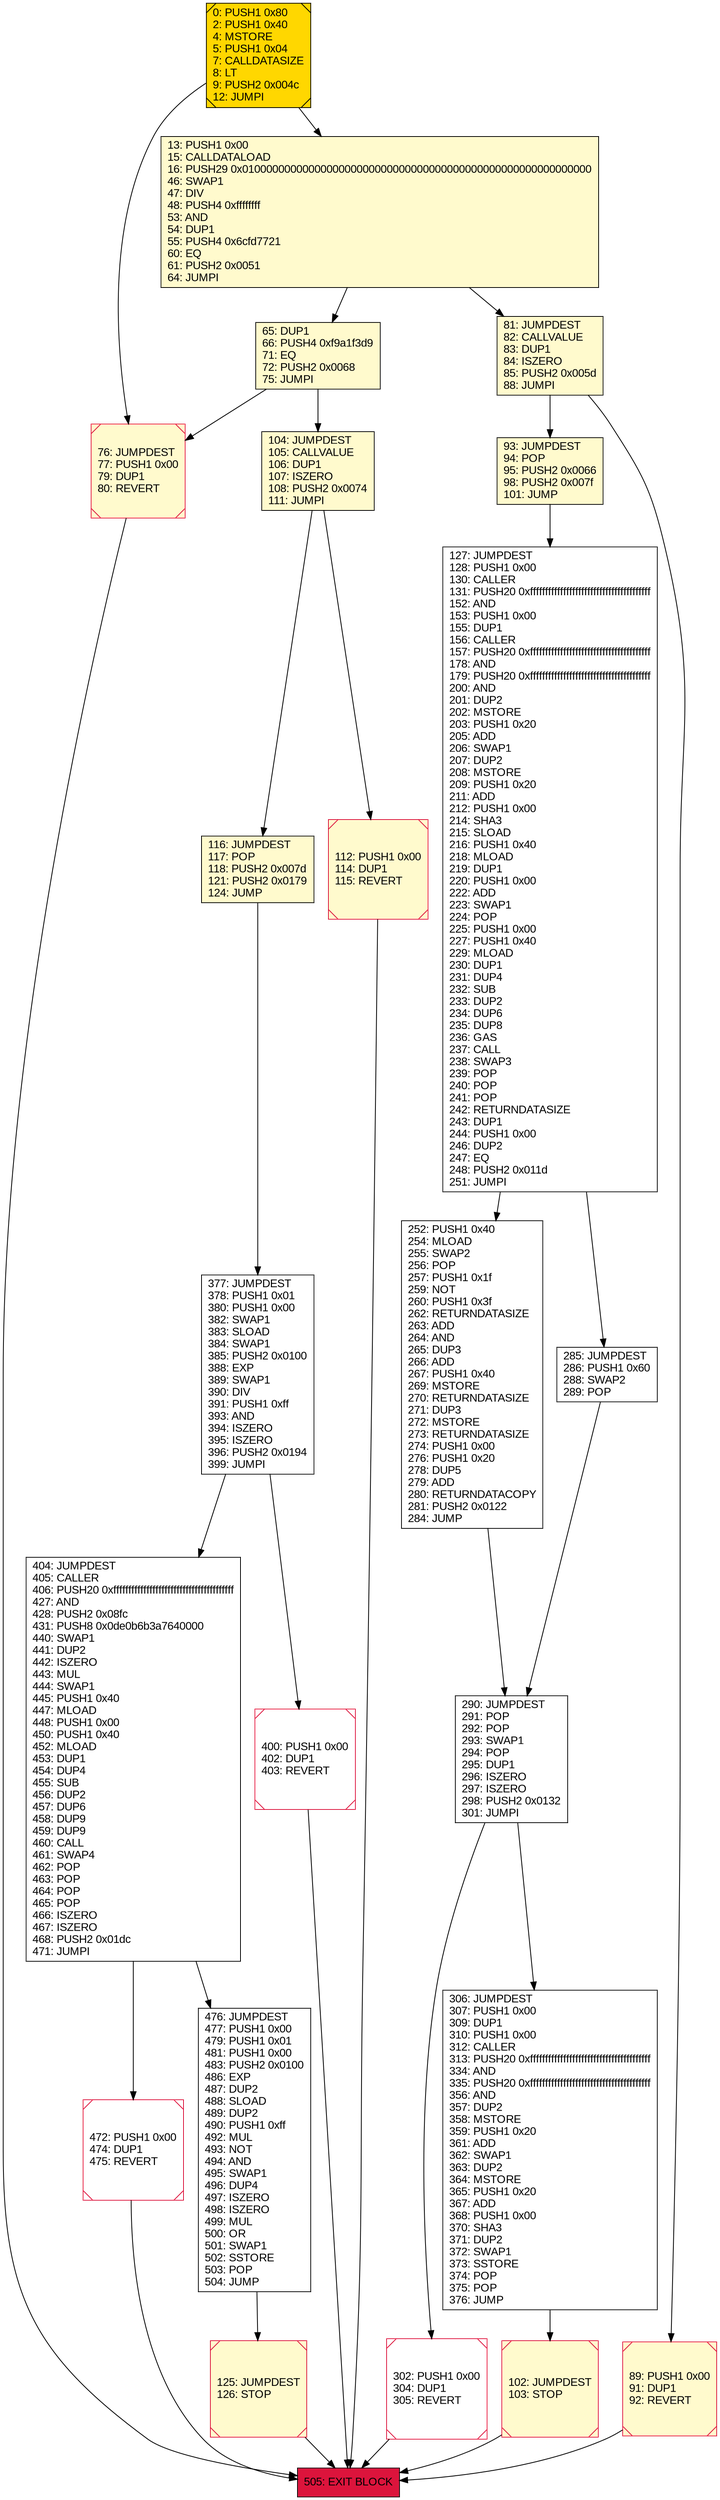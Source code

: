 digraph G {
bgcolor=transparent rankdir=UD;
node [shape=box style=filled color=black fillcolor=white fontname=arial fontcolor=black];
104 [label="104: JUMPDEST\l105: CALLVALUE\l106: DUP1\l107: ISZERO\l108: PUSH2 0x0074\l111: JUMPI\l" fillcolor=lemonchiffon ];
290 [label="290: JUMPDEST\l291: POP\l292: POP\l293: SWAP1\l294: POP\l295: DUP1\l296: ISZERO\l297: ISZERO\l298: PUSH2 0x0132\l301: JUMPI\l" ];
0 [label="0: PUSH1 0x80\l2: PUSH1 0x40\l4: MSTORE\l5: PUSH1 0x04\l7: CALLDATASIZE\l8: LT\l9: PUSH2 0x004c\l12: JUMPI\l" fillcolor=lemonchiffon shape=Msquare fillcolor=gold ];
76 [label="76: JUMPDEST\l77: PUSH1 0x00\l79: DUP1\l80: REVERT\l" fillcolor=lemonchiffon shape=Msquare color=crimson ];
125 [label="125: JUMPDEST\l126: STOP\l" fillcolor=lemonchiffon shape=Msquare color=crimson ];
252 [label="252: PUSH1 0x40\l254: MLOAD\l255: SWAP2\l256: POP\l257: PUSH1 0x1f\l259: NOT\l260: PUSH1 0x3f\l262: RETURNDATASIZE\l263: ADD\l264: AND\l265: DUP3\l266: ADD\l267: PUSH1 0x40\l269: MSTORE\l270: RETURNDATASIZE\l271: DUP3\l272: MSTORE\l273: RETURNDATASIZE\l274: PUSH1 0x00\l276: PUSH1 0x20\l278: DUP5\l279: ADD\l280: RETURNDATACOPY\l281: PUSH2 0x0122\l284: JUMP\l" ];
81 [label="81: JUMPDEST\l82: CALLVALUE\l83: DUP1\l84: ISZERO\l85: PUSH2 0x005d\l88: JUMPI\l" fillcolor=lemonchiffon ];
302 [label="302: PUSH1 0x00\l304: DUP1\l305: REVERT\l" shape=Msquare color=crimson ];
112 [label="112: PUSH1 0x00\l114: DUP1\l115: REVERT\l" fillcolor=lemonchiffon shape=Msquare color=crimson ];
400 [label="400: PUSH1 0x00\l402: DUP1\l403: REVERT\l" shape=Msquare color=crimson ];
13 [label="13: PUSH1 0x00\l15: CALLDATALOAD\l16: PUSH29 0x0100000000000000000000000000000000000000000000000000000000\l46: SWAP1\l47: DIV\l48: PUSH4 0xffffffff\l53: AND\l54: DUP1\l55: PUSH4 0x6cfd7721\l60: EQ\l61: PUSH2 0x0051\l64: JUMPI\l" fillcolor=lemonchiffon ];
65 [label="65: DUP1\l66: PUSH4 0xf9a1f3d9\l71: EQ\l72: PUSH2 0x0068\l75: JUMPI\l" fillcolor=lemonchiffon ];
102 [label="102: JUMPDEST\l103: STOP\l" fillcolor=lemonchiffon shape=Msquare color=crimson ];
306 [label="306: JUMPDEST\l307: PUSH1 0x00\l309: DUP1\l310: PUSH1 0x00\l312: CALLER\l313: PUSH20 0xffffffffffffffffffffffffffffffffffffffff\l334: AND\l335: PUSH20 0xffffffffffffffffffffffffffffffffffffffff\l356: AND\l357: DUP2\l358: MSTORE\l359: PUSH1 0x20\l361: ADD\l362: SWAP1\l363: DUP2\l364: MSTORE\l365: PUSH1 0x20\l367: ADD\l368: PUSH1 0x00\l370: SHA3\l371: DUP2\l372: SWAP1\l373: SSTORE\l374: POP\l375: POP\l376: JUMP\l" ];
476 [label="476: JUMPDEST\l477: PUSH1 0x00\l479: PUSH1 0x01\l481: PUSH1 0x00\l483: PUSH2 0x0100\l486: EXP\l487: DUP2\l488: SLOAD\l489: DUP2\l490: PUSH1 0xff\l492: MUL\l493: NOT\l494: AND\l495: SWAP1\l496: DUP4\l497: ISZERO\l498: ISZERO\l499: MUL\l500: OR\l501: SWAP1\l502: SSTORE\l503: POP\l504: JUMP\l" ];
93 [label="93: JUMPDEST\l94: POP\l95: PUSH2 0x0066\l98: PUSH2 0x007f\l101: JUMP\l" fillcolor=lemonchiffon ];
127 [label="127: JUMPDEST\l128: PUSH1 0x00\l130: CALLER\l131: PUSH20 0xffffffffffffffffffffffffffffffffffffffff\l152: AND\l153: PUSH1 0x00\l155: DUP1\l156: CALLER\l157: PUSH20 0xffffffffffffffffffffffffffffffffffffffff\l178: AND\l179: PUSH20 0xffffffffffffffffffffffffffffffffffffffff\l200: AND\l201: DUP2\l202: MSTORE\l203: PUSH1 0x20\l205: ADD\l206: SWAP1\l207: DUP2\l208: MSTORE\l209: PUSH1 0x20\l211: ADD\l212: PUSH1 0x00\l214: SHA3\l215: SLOAD\l216: PUSH1 0x40\l218: MLOAD\l219: DUP1\l220: PUSH1 0x00\l222: ADD\l223: SWAP1\l224: POP\l225: PUSH1 0x00\l227: PUSH1 0x40\l229: MLOAD\l230: DUP1\l231: DUP4\l232: SUB\l233: DUP2\l234: DUP6\l235: DUP8\l236: GAS\l237: CALL\l238: SWAP3\l239: POP\l240: POP\l241: POP\l242: RETURNDATASIZE\l243: DUP1\l244: PUSH1 0x00\l246: DUP2\l247: EQ\l248: PUSH2 0x011d\l251: JUMPI\l" ];
377 [label="377: JUMPDEST\l378: PUSH1 0x01\l380: PUSH1 0x00\l382: SWAP1\l383: SLOAD\l384: SWAP1\l385: PUSH2 0x0100\l388: EXP\l389: SWAP1\l390: DIV\l391: PUSH1 0xff\l393: AND\l394: ISZERO\l395: ISZERO\l396: PUSH2 0x0194\l399: JUMPI\l" ];
89 [label="89: PUSH1 0x00\l91: DUP1\l92: REVERT\l" fillcolor=lemonchiffon shape=Msquare color=crimson ];
505 [label="505: EXIT BLOCK\l" fillcolor=crimson ];
404 [label="404: JUMPDEST\l405: CALLER\l406: PUSH20 0xffffffffffffffffffffffffffffffffffffffff\l427: AND\l428: PUSH2 0x08fc\l431: PUSH8 0x0de0b6b3a7640000\l440: SWAP1\l441: DUP2\l442: ISZERO\l443: MUL\l444: SWAP1\l445: PUSH1 0x40\l447: MLOAD\l448: PUSH1 0x00\l450: PUSH1 0x40\l452: MLOAD\l453: DUP1\l454: DUP4\l455: SUB\l456: DUP2\l457: DUP6\l458: DUP9\l459: DUP9\l460: CALL\l461: SWAP4\l462: POP\l463: POP\l464: POP\l465: POP\l466: ISZERO\l467: ISZERO\l468: PUSH2 0x01dc\l471: JUMPI\l" ];
472 [label="472: PUSH1 0x00\l474: DUP1\l475: REVERT\l" shape=Msquare color=crimson ];
116 [label="116: JUMPDEST\l117: POP\l118: PUSH2 0x007d\l121: PUSH2 0x0179\l124: JUMP\l" fillcolor=lemonchiffon ];
285 [label="285: JUMPDEST\l286: PUSH1 0x60\l288: SWAP2\l289: POP\l" ];
93 -> 127;
472 -> 505;
89 -> 505;
306 -> 102;
127 -> 285;
400 -> 505;
102 -> 505;
377 -> 404;
104 -> 112;
125 -> 505;
13 -> 81;
81 -> 93;
290 -> 306;
476 -> 125;
127 -> 252;
0 -> 76;
13 -> 65;
404 -> 472;
252 -> 290;
377 -> 400;
290 -> 302;
112 -> 505;
116 -> 377;
404 -> 476;
76 -> 505;
65 -> 104;
81 -> 89;
302 -> 505;
285 -> 290;
0 -> 13;
65 -> 76;
104 -> 116;
}